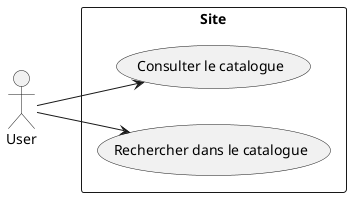 @startuml
left to right direction
actor "User" as fc
rectangle Site {
  usecase "Consulter le catalogue" as UC1
  usecase "Rechercher dans le catalogue" as UC2
}
fc --> UC1
fc --> UC2

@enduml